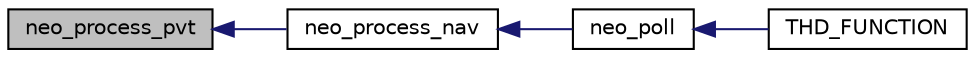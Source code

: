 digraph "neo_process_pvt"
{
  edge [fontname="Helvetica",fontsize="10",labelfontname="Helvetica",labelfontsize="10"];
  node [fontname="Helvetica",fontsize="10",shape=record];
  rankdir="LR";
  Node1 [label="neo_process_pvt",height=0.2,width=0.4,color="black", fillcolor="grey75", style="filled", fontcolor="black"];
  Node1 -> Node2 [dir="back",color="midnightblue",fontsize="10",style="solid",fontname="Helvetica"];
  Node2 [label="neo_process_nav",height=0.2,width=0.4,color="black", fillcolor="white", style="filled",URL="$group___n_e_o-_m8.html#gab69520ba8c40a6a423b51c4bf3961998",tooltip="Parsing NAV class message. "];
  Node2 -> Node3 [dir="back",color="midnightblue",fontsize="10",style="solid",fontname="Helvetica"];
  Node3 [label="neo_poll",height=0.2,width=0.4,color="black", fillcolor="white", style="filled",URL="$group___n_e_o-_m8.html#ga8cc90f552e6d393f9e254875ef12a387",tooltip="Polling procedure. "];
  Node3 -> Node4 [dir="back",color="midnightblue",fontsize="10",style="solid",fontname="Helvetica"];
  Node4 [label="THD_FUNCTION",height=0.2,width=0.4,color="black", fillcolor="white", style="filled",URL="$group___n_e_o-_m8.html#ga1efb0d69e1fb5804e6542f41834d7811",tooltip="Thread to process data collection and filtering from NEO-M8P. "];
}
